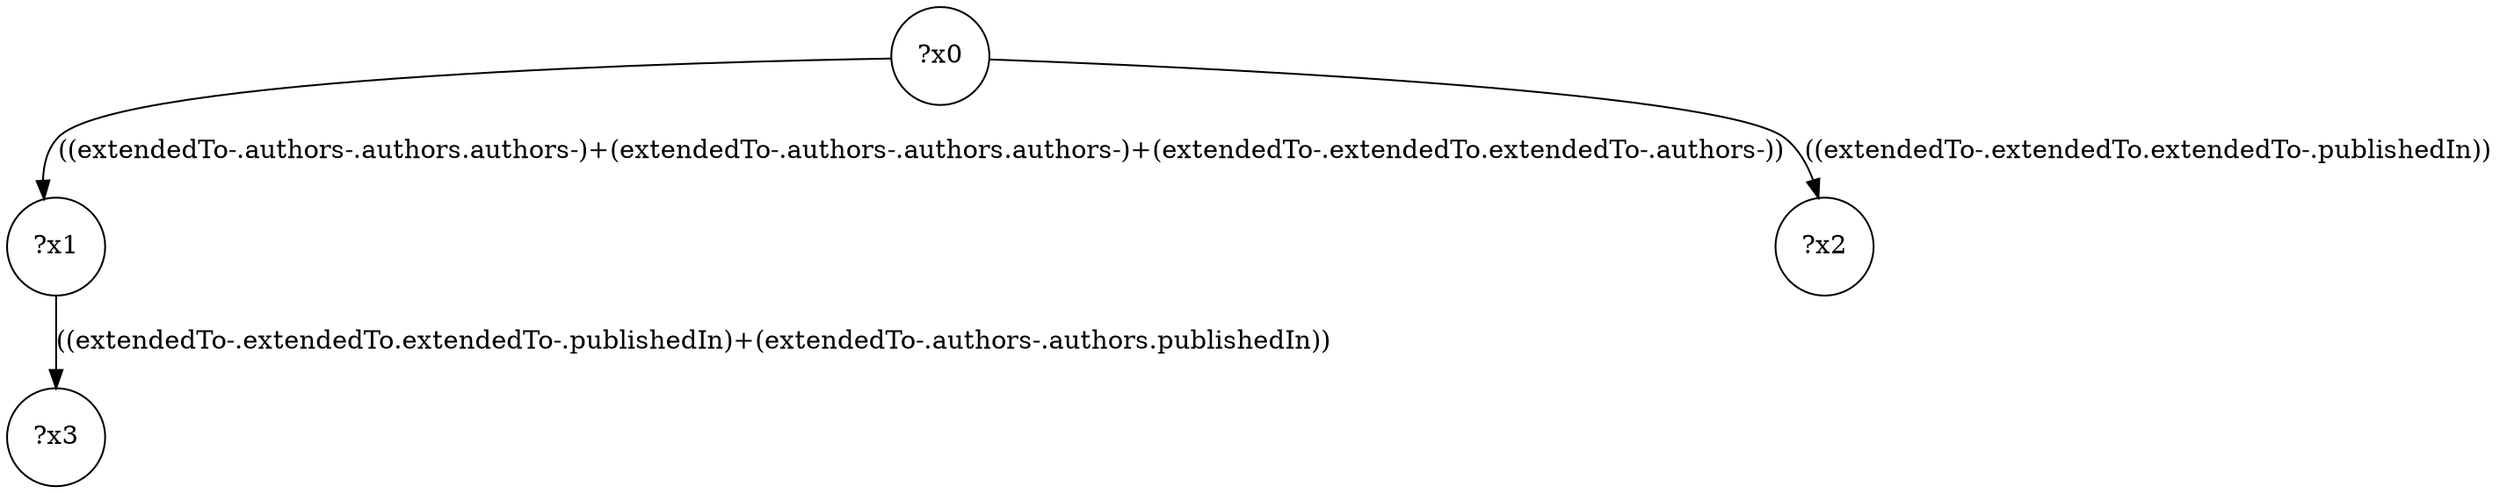 digraph g {
	x0 [shape=circle, label="?x0"];
	x1 [shape=circle, label="?x1"];
	x0 -> x1 [label="((extendedTo-.authors-.authors.authors-)+(extendedTo-.authors-.authors.authors-)+(extendedTo-.extendedTo.extendedTo-.authors-))"];
	x2 [shape=circle, label="?x2"];
	x0 -> x2 [label="((extendedTo-.extendedTo.extendedTo-.publishedIn))"];
	x3 [shape=circle, label="?x3"];
	x1 -> x3 [label="((extendedTo-.extendedTo.extendedTo-.publishedIn)+(extendedTo-.authors-.authors.publishedIn))"];
}
